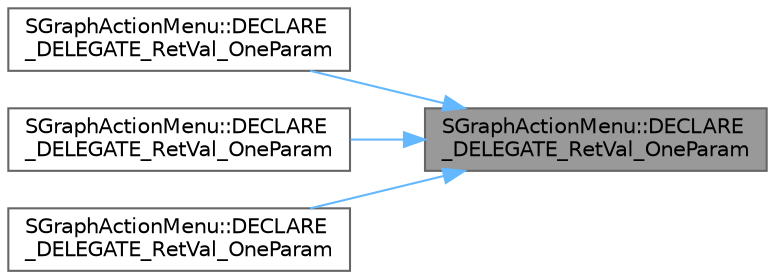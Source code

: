 digraph "SGraphActionMenu::DECLARE_DELEGATE_RetVal_OneParam"
{
 // INTERACTIVE_SVG=YES
 // LATEX_PDF_SIZE
  bgcolor="transparent";
  edge [fontname=Helvetica,fontsize=10,labelfontname=Helvetica,labelfontsize=10];
  node [fontname=Helvetica,fontsize=10,shape=box,height=0.2,width=0.4];
  rankdir="RL";
  Node1 [id="Node000001",label="SGraphActionMenu::DECLARE\l_DELEGATE_RetVal_OneParam",height=0.2,width=0.4,color="gray40", fillcolor="grey60", style="filled", fontcolor="black",tooltip="Delegate that can be used to create a widget for a particular action."];
  Node1 -> Node2 [id="edge1_Node000001_Node000002",dir="back",color="steelblue1",style="solid",tooltip=" "];
  Node2 [id="Node000002",label="SGraphActionMenu::DECLARE\l_DELEGATE_RetVal_OneParam",height=0.2,width=0.4,color="grey40", fillcolor="white", style="filled",URL="$d7/dc8/classSGraphActionMenu.html#a57bc35c0b35c6dc6bfb7f7195b46b85d",tooltip="Delegate executed to check if the selected action is valid for renaming."];
  Node1 -> Node3 [id="edge2_Node000001_Node000003",dir="back",color="steelblue1",style="solid",tooltip=" "];
  Node3 [id="Node000003",label="SGraphActionMenu::DECLARE\l_DELEGATE_RetVal_OneParam",height=0.2,width=0.4,color="grey40", fillcolor="white", style="filled",URL="$d7/dc8/classSGraphActionMenu.html#a0d7bd302f557cdb221fe8addb07a01ec",tooltip="Delegate to get the name of a section if the widget is a section separator."];
  Node1 -> Node4 [id="edge3_Node000001_Node000004",dir="back",color="steelblue1",style="solid",tooltip=" "];
  Node4 [id="Node000004",label="SGraphActionMenu::DECLARE\l_DELEGATE_RetVal_OneParam",height=0.2,width=0.4,color="grey40", fillcolor="white", style="filled",URL="$d7/dc8/classSGraphActionMenu.html#a3b55de90fe972f471af0ed8f4ec0fe90",tooltip="Delegate to get the tooltip of a section if the widget is a section separator."];
}
